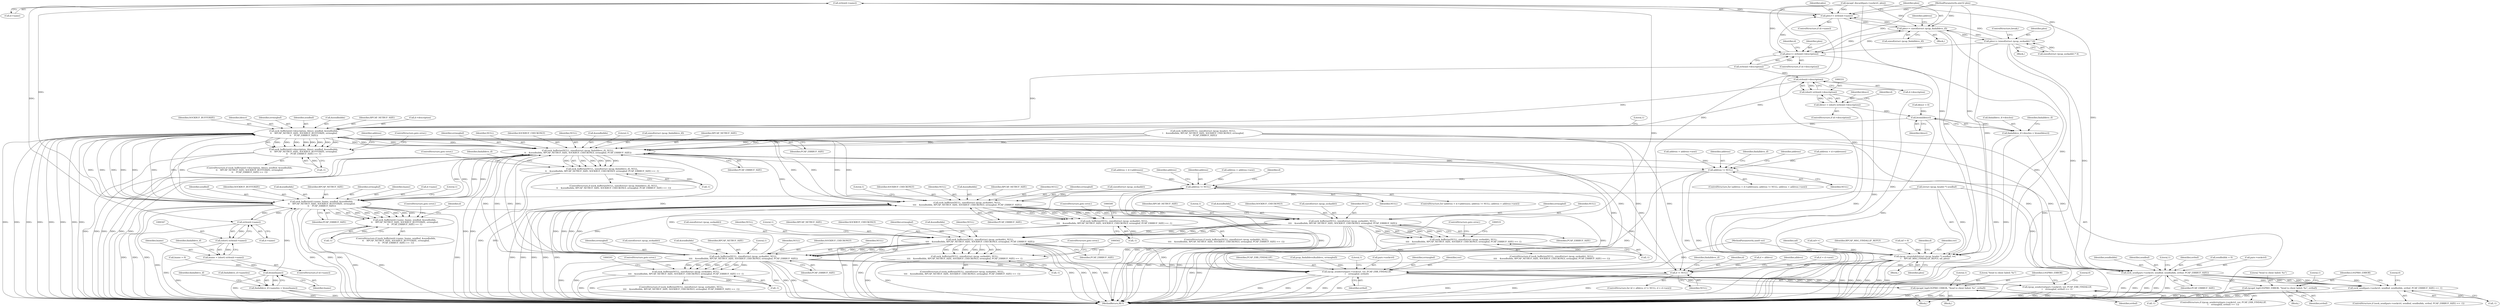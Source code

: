 digraph "0_libpcap_617b12c0339db4891d117b661982126c495439ea@API" {
"1000215" [label="(Call,strlen(d->name))"];
"1000213" [label="(Call,plen+= strlen(d->name))"];
"1000219" [label="(Call,plen+= sizeof(struct rpcap_findalldevs_if))"];
"1000203" [label="(Call,plen+= strlen(d->description))"];
"1000247" [label="(Call,plen+= (sizeof(struct rpcap_sockaddr) * 4))"];
"1000272" [label="(Call,rpcap_createhdr((struct rpcap_header *) sendbuf, ver,\n\t    RPCAP_MSG_FINDALLIF_REPLY, nif, plen))"];
"1000632" [label="(Call,rpcap_senderror(pars->sockctrl, ver, PCAP_ERR_FINDALLIF,\n\t    errmsgbuf, errbuf))"];
"1000631" [label="(Call,rpcap_senderror(pars->sockctrl, ver, PCAP_ERR_FINDALLIF,\n\t    errmsgbuf, errbuf) == -1)"];
"1000643" [label="(Call,rpcapd_log(LOGPRIO_ERROR, \"Send to client failed: %s\", errbuf))"];
"1000348" [label="(Call,strlen(d->name))"];
"1000346" [label="(Call,(short) strlen(d->name))"];
"1000344" [label="(Call,lname = (short) strlen(d->name))"];
"1000366" [label="(Call,htons(lname))"];
"1000362" [label="(Call,findalldevs_if->namelen = htons(lname))"];
"1000417" [label="(Call,sock_bufferize(d->name, lname, sendbuf, &sendbufidx,\n\t\t    RPCAP_NETBUF_SIZE, SOCKBUF_BUFFERIZE, errmsgbuf,\n\t\t    PCAP_ERRBUF_SIZE))"];
"1000416" [label="(Call,sock_bufferize(d->name, lname, sendbuf, &sendbufidx,\n\t\t    RPCAP_NETBUF_SIZE, SOCKBUF_BUFFERIZE, errmsgbuf,\n\t\t    PCAP_ERRBUF_SIZE) == -1)"];
"1000434" [label="(Call,sock_bufferize(d->description, ldescr, sendbuf, &sendbufidx,\n\t\t    RPCAP_NETBUF_SIZE, SOCKBUF_BUFFERIZE, errmsgbuf,\n\t\t    PCAP_ERRBUF_SIZE))"];
"1000305" [label="(Call,sock_bufferize(NULL, sizeof(struct rpcap_findalldevs_if), NULL,\n\t\t    &sendbufidx, RPCAP_NETBUF_SIZE, SOCKBUF_CHECKONLY, errmsgbuf, PCAP_ERRBUF_SIZE))"];
"1000304" [label="(Call,sock_bufferize(NULL, sizeof(struct rpcap_findalldevs_if), NULL,\n\t\t    &sendbufidx, RPCAP_NETBUF_SIZE, SOCKBUF_CHECKONLY, errmsgbuf, PCAP_ERRBUF_SIZE) == -1)"];
"1000382" [label="(Call,address != NULL)"];
"1000455" [label="(Call,address != NULL)"];
"1000284" [label="(Call,d != NULL)"];
"1000484" [label="(Call,sock_bufferize(NULL, sizeof(struct rpcap_sockaddr), NULL,\n\t\t\t\t    &sendbufidx, RPCAP_NETBUF_SIZE, SOCKBUF_CHECKONLY, errmsgbuf, PCAP_ERRBUF_SIZE))"];
"1000483" [label="(Call,sock_bufferize(NULL, sizeof(struct rpcap_sockaddr), NULL,\n\t\t\t\t    &sendbufidx, RPCAP_NETBUF_SIZE, SOCKBUF_CHECKONLY, errmsgbuf, PCAP_ERRBUF_SIZE) == -1)"];
"1000515" [label="(Call,sock_bufferize(NULL, sizeof(struct rpcap_sockaddr), NULL,\n\t\t\t\t    &sendbufidx, RPCAP_NETBUF_SIZE, SOCKBUF_CHECKONLY, errmsgbuf, PCAP_ERRBUF_SIZE))"];
"1000514" [label="(Call,sock_bufferize(NULL, sizeof(struct rpcap_sockaddr), NULL,\n\t\t\t\t    &sendbufidx, RPCAP_NETBUF_SIZE, SOCKBUF_CHECKONLY, errmsgbuf, PCAP_ERRBUF_SIZE) == -1)"];
"1000546" [label="(Call,sock_bufferize(NULL, sizeof(struct rpcap_sockaddr), NULL,\n\t\t\t\t    &sendbufidx, RPCAP_NETBUF_SIZE, SOCKBUF_CHECKONLY, errmsgbuf, PCAP_ERRBUF_SIZE))"];
"1000545" [label="(Call,sock_bufferize(NULL, sizeof(struct rpcap_sockaddr), NULL,\n\t\t\t\t    &sendbufidx, RPCAP_NETBUF_SIZE, SOCKBUF_CHECKONLY, errmsgbuf, PCAP_ERRBUF_SIZE) == -1)"];
"1000577" [label="(Call,sock_bufferize(NULL, sizeof(struct rpcap_sockaddr), NULL,\n\t\t\t\t    &sendbufidx, RPCAP_NETBUF_SIZE, SOCKBUF_CHECKONLY, errmsgbuf, PCAP_ERRBUF_SIZE))"];
"1000576" [label="(Call,sock_bufferize(NULL, sizeof(struct rpcap_sockaddr), NULL,\n\t\t\t\t    &sendbufidx, RPCAP_NETBUF_SIZE, SOCKBUF_CHECKONLY, errmsgbuf, PCAP_ERRBUF_SIZE) == -1)"];
"1000605" [label="(Call,sock_send(pars->sockctrl, sendbuf, sendbufidx, errbuf, PCAP_ERRBUF_SIZE))"];
"1000604" [label="(Call,sock_send(pars->sockctrl, sendbuf, sendbufidx, errbuf, PCAP_ERRBUF_SIZE) == -1)"];
"1000616" [label="(Call,rpcapd_log(LOGPRIO_ERROR, \"Send to client failed: %s\", errbuf))"];
"1000332" [label="(Call,strlen(d->description))"];
"1000330" [label="(Call,(short) strlen(d->description))"];
"1000328" [label="(Call,ldescr = (short) strlen(d->description))"];
"1000360" [label="(Call,htons(ldescr))"];
"1000356" [label="(Call,findalldevs_if->desclen = htons(ldescr))"];
"1000433" [label="(Call,sock_bufferize(d->description, ldescr, sendbuf, &sendbufidx,\n\t\t    RPCAP_NETBUF_SIZE, SOCKBUF_BUFFERIZE, errmsgbuf,\n\t\t    PCAP_ERRBUF_SIZE) == -1)"];
"1000292" [label="(Block,)"];
"1000385" [label="(Call,address = address->next)"];
"1000486" [label="(Call,sizeof(struct rpcap_sockaddr))"];
"1000445" [label="(Identifier,PCAP_ERRBUF_SIZE)"];
"1000349" [label="(Call,d->name)"];
"1000220" [label="(Identifier,plen)"];
"1000315" [label="(Identifier,PCAP_ERRBUF_SIZE)"];
"1000258" [label="(Call,sock_bufferize(NULL, sizeof(struct rpcap_header), NULL,\n\t    &sendbufidx, RPCAP_NETBUF_SIZE, SOCKBUF_CHECKONLY, errmsgbuf,\n\t    PCAP_ERRBUF_SIZE))"];
"1000646" [label="(Identifier,errbuf)"];
"1000362" [label="(Call,findalldevs_if->namelen = htons(lname))"];
"1000314" [label="(Identifier,errmsgbuf)"];
"1000273" [label="(Call,(struct rpcap_header *) sendbuf)"];
"1000522" [label="(Identifier,RPCAP_NETBUF_SIZE)"];
"1000422" [label="(Identifier,sendbuf)"];
"1000610" [label="(Identifier,sendbufidx)"];
"1000137" [label="(Call,rpcapd_discard(pars->sockctrl, plen))"];
"1000618" [label="(Literal,\"Send to client failed: %s\")"];
"1000652" [label="(MethodReturn,RET)"];
"1000277" [label="(Identifier,RPCAP_MSG_FINDALLIF_REPLY)"];
"1000213" [label="(Call,plen+= strlen(d->name))"];
"1000219" [label="(Call,plen+= sizeof(struct rpcap_findalldevs_if))"];
"1000636" [label="(Identifier,ver)"];
"1000468" [label="(Identifier,address)"];
"1000494" [label="(Identifier,PCAP_ERRBUF_SIZE)"];
"1000609" [label="(Identifier,sendbuf)"];
"1000346" [label="(Call,(short) strlen(d->name))"];
"1000548" [label="(Call,sizeof(struct rpcap_sockaddr))"];
"1000211" [label="(Identifier,d)"];
"1000344" [label="(Call,lname = (short) strlen(d->name))"];
"1000304" [label="(Call,sock_bufferize(NULL, sizeof(struct rpcap_findalldevs_if), NULL,\n\t\t    &sendbufidx, RPCAP_NETBUF_SIZE, SOCKBUF_CHECKONLY, errmsgbuf, PCAP_ERRBUF_SIZE) == -1)"];
"1000514" [label="(Call,sock_bufferize(NULL, sizeof(struct rpcap_sockaddr), NULL,\n\t\t\t\t    &sendbufidx, RPCAP_NETBUF_SIZE, SOCKBUF_CHECKONLY, errmsgbuf, PCAP_ERRBUF_SIZE) == -1)"];
"1000587" [label="(Identifier,PCAP_ERRBUF_SIZE)"];
"1000116" [label="(Block,)"];
"1000426" [label="(Identifier,SOCKBUF_BUFFERIZE)"];
"1000578" [label="(Identifier,NULL)"];
"1000115" [label="(MethodParameterIn,uint32 plen)"];
"1000306" [label="(Identifier,NULL)"];
"1000585" [label="(Identifier,SOCKBUF_CHECKONLY)"];
"1000132" [label="(Call,nif = 0)"];
"1000639" [label="(Identifier,errbuf)"];
"1000313" [label="(Identifier,SOCKBUF_CHECKONLY)"];
"1000447" [label="(Literal,1)"];
"1000209" [label="(ControlStructure,if (d->name))"];
"1000356" [label="(Call,findalldevs_if->desclen = htons(ldescr))"];
"1000431" [label="(ControlStructure,goto error;)"];
"1000484" [label="(Call,sock_bufferize(NULL, sizeof(struct rpcap_sockaddr), NULL,\n\t\t\t\t    &sendbufidx, RPCAP_NETBUF_SIZE, SOCKBUF_CHECKONLY, errmsgbuf, PCAP_ERRBUF_SIZE))"];
"1000328" [label="(Call,ldescr = (short) strlen(d->description))"];
"1000581" [label="(Identifier,NULL)"];
"1000456" [label="(Identifier,address)"];
"1000637" [label="(Identifier,PCAP_ERR_FINDALLIF)"];
"1000287" [label="(Call,d = d->next)"];
"1000247" [label="(Call,plen+= (sizeof(struct rpcap_sockaddr) * 4))"];
"1000649" [label="(Literal,1)"];
"1000495" [label="(Call,-1)"];
"1000617" [label="(Identifier,LOGPRIO_ERROR)"];
"1000367" [label="(Identifier,lname)"];
"1000446" [label="(Call,-1)"];
"1000603" [label="(ControlStructure,if (sock_send(pars->sockctrl, sendbuf, sendbufidx, errbuf, PCAP_ERRBUF_SIZE) == -1))"];
"1000513" [label="(ControlStructure,if (sock_bufferize(NULL, sizeof(struct rpcap_sockaddr), NULL,\n\t\t\t\t    &sendbufidx, RPCAP_NETBUF_SIZE, SOCKBUF_CHECKONLY, errmsgbuf, PCAP_ERRBUF_SIZE) == -1))"];
"1000215" [label="(Call,strlen(d->name))"];
"1000483" [label="(Call,sock_bufferize(NULL, sizeof(struct rpcap_sockaddr), NULL,\n\t\t\t\t    &sendbufidx, RPCAP_NETBUF_SIZE, SOCKBUF_CHECKONLY, errmsgbuf, PCAP_ERRBUF_SIZE) == -1)"];
"1000496" [label="(Literal,1)"];
"1000205" [label="(Call,strlen(d->description))"];
"1000248" [label="(Identifier,plen)"];
"1000458" [label="(Call,address = address->next)"];
"1000527" [label="(Literal,1)"];
"1000605" [label="(Call,sock_send(pars->sockctrl, sendbuf, sendbufidx, errbuf, PCAP_ERRBUF_SIZE))"];
"1000443" [label="(Identifier,SOCKBUF_BUFFERIZE)"];
"1000340" [label="(ControlStructure,if (d->name))"];
"1000520" [label="(Call,&sendbufidx)"];
"1000432" [label="(ControlStructure,if (sock_bufferize(d->description, ldescr, sendbuf, &sendbufidx,\n\t\t    RPCAP_NETBUF_SIZE, SOCKBUF_BUFFERIZE, errmsgbuf,\n\t\t    PCAP_ERRBUF_SIZE) == -1))"];
"1000546" [label="(Call,sock_bufferize(NULL, sizeof(struct rpcap_sockaddr), NULL,\n\t\t\t\t    &sendbufidx, RPCAP_NETBUF_SIZE, SOCKBUF_CHECKONLY, errmsgbuf, PCAP_ERRBUF_SIZE))"];
"1000457" [label="(Identifier,NULL)"];
"1000309" [label="(Identifier,NULL)"];
"1000216" [label="(Call,d->name)"];
"1000575" [label="(ControlStructure,if (sock_bufferize(NULL, sizeof(struct rpcap_sockaddr), NULL,\n\t\t\t\t    &sendbufidx, RPCAP_NETBUF_SIZE, SOCKBUF_CHECKONLY, errmsgbuf, PCAP_ERRBUF_SIZE) == -1))"];
"1000492" [label="(Identifier,SOCKBUF_CHECKONLY)"];
"1000631" [label="(Call,rpcap_senderror(pars->sockctrl, ver, PCAP_ERR_FINDALLIF,\n\t    errmsgbuf, errbuf) == -1)"];
"1000488" [label="(Identifier,NULL)"];
"1000557" [label="(Call,-1)"];
"1000489" [label="(Call,&sendbufidx)"];
"1000544" [label="(ControlStructure,if (sock_bufferize(NULL, sizeof(struct rpcap_sockaddr), NULL,\n\t\t\t\t    &sendbufidx, RPCAP_NETBUF_SIZE, SOCKBUF_CHECKONLY, errmsgbuf, PCAP_ERRBUF_SIZE) == -1))"];
"1000433" [label="(Call,sock_bufferize(d->description, ldescr, sendbuf, &sendbufidx,\n\t\t    RPCAP_NETBUF_SIZE, SOCKBUF_BUFFERIZE, errmsgbuf,\n\t\t    PCAP_ERRBUF_SIZE) == -1)"];
"1000588" [label="(Call,-1)"];
"1000423" [label="(Call,&sendbufidx)"];
"1000451" [label="(Identifier,address)"];
"1000428" [label="(Identifier,PCAP_ERRBUF_SIZE)"];
"1000244" [label="(Block,)"];
"1000619" [label="(Identifier,errbuf)"];
"1000272" [label="(Call,rpcap_createhdr((struct rpcap_header *) sendbuf, ver,\n\t    RPCAP_MSG_FINDALLIF_REPLY, nif, plen))"];
"1000383" [label="(Identifier,address)"];
"1000438" [label="(Identifier,ldescr)"];
"1000642" [label="(Block,)"];
"1000288" [label="(Identifier,d)"];
"1000547" [label="(Identifier,NULL)"];
"1000614" [label="(Literal,1)"];
"1000361" [label="(Identifier,ldescr)"];
"1000644" [label="(Identifier,LOGPRIO_ERROR)"];
"1000558" [label="(Literal,1)"];
"1000310" [label="(Call,&sendbufidx)"];
"1000624" [label="(Literal,0)"];
"1000523" [label="(Identifier,SOCKBUF_CHECKONLY)"];
"1000425" [label="(Identifier,RPCAP_NETBUF_SIZE)"];
"1000318" [label="(ControlStructure,goto error;)"];
"1000296" [label="(Identifier,findalldevs_if)"];
"1000285" [label="(Identifier,d)"];
"1000436" [label="(Identifier,d)"];
"1000348" [label="(Call,strlen(d->name))"];
"1000279" [label="(Identifier,plen)"];
"1000444" [label="(Identifier,errmsgbuf)"];
"1000482" [label="(ControlStructure,if (sock_bufferize(NULL, sizeof(struct rpcap_sockaddr), NULL,\n\t\t\t\t    &sendbufidx, RPCAP_NETBUF_SIZE, SOCKBUF_CHECKONLY, errmsgbuf, PCAP_ERRBUF_SIZE) == -1))"];
"1000497" [label="(ControlStructure,goto error;)"];
"1000370" [label="(Identifier,findalldevs_if)"];
"1000330" [label="(Call,(short) strlen(d->description))"];
"1000586" [label="(Identifier,errmsgbuf)"];
"1000427" [label="(Identifier,errmsgbuf)"];
"1000345" [label="(Identifier,lname)"];
"1000491" [label="(Identifier,RPCAP_NETBUF_SIZE)"];
"1000281" [label="(Call,d = alldevs)"];
"1000602" [label="(Identifier,alldevs)"];
"1000622" [label="(Literal,1)"];
"1000360" [label="(Call,htons(ldescr))"];
"1000249" [label="(Call,sizeof(struct rpcap_sockaddr) * 4)"];
"1000517" [label="(Call,sizeof(struct rpcap_sockaddr))"];
"1000545" [label="(Call,sock_bufferize(NULL, sizeof(struct rpcap_sockaddr), NULL,\n\t\t\t\t    &sendbufidx, RPCAP_NETBUF_SIZE, SOCKBUF_CHECKONLY, errmsgbuf, PCAP_ERRBUF_SIZE) == -1)"];
"1000303" [label="(ControlStructure,if (sock_bufferize(NULL, sizeof(struct rpcap_findalldevs_if), NULL,\n\t\t    &sendbufidx, RPCAP_NETBUF_SIZE, SOCKBUF_CHECKONLY, errmsgbuf, PCAP_ERRBUF_SIZE) == -1))"];
"1000553" [label="(Identifier,RPCAP_NETBUF_SIZE)"];
"1000604" [label="(Call,sock_send(pars->sockctrl, sendbuf, sendbufidx, errbuf, PCAP_ERRBUF_SIZE) == -1)"];
"1000448" [label="(ControlStructure,goto error;)"];
"1000204" [label="(Identifier,plen)"];
"1000485" [label="(Identifier,NULL)"];
"1000305" [label="(Call,sock_bufferize(NULL, sizeof(struct rpcap_findalldevs_if), NULL,\n\t\t    &sendbufidx, RPCAP_NETBUF_SIZE, SOCKBUF_CHECKONLY, errmsgbuf, PCAP_ERRBUF_SIZE))"];
"1000337" [label="(Call,ldescr = 0)"];
"1000449" [label="(ControlStructure,for (address = d->addresses; address != NULL; address = address->next))"];
"1000342" [label="(Identifier,d)"];
"1000320" [label="(Identifier,findalldevs_if)"];
"1000376" [label="(ControlStructure,for (address = d->addresses; address != NULL; address = address->next))"];
"1000409" [label="(Identifier,findalldevs_if)"];
"1000611" [label="(Identifier,errbuf)"];
"1000554" [label="(Identifier,SOCKBUF_CHECKONLY)"];
"1000421" [label="(Identifier,lname)"];
"1000613" [label="(Call,-1)"];
"1000282" [label="(Identifier,d)"];
"1000329" [label="(Identifier,ldescr)"];
"1000253" [label="(ControlStructure,break;)"];
"1000525" [label="(Identifier,PCAP_ERRBUF_SIZE)"];
"1000358" [label="(Identifier,findalldevs_if)"];
"1000280" [label="(ControlStructure,for (d = alldevs; d != NULL; d = d->next))"];
"1000516" [label="(Identifier,NULL)"];
"1000276" [label="(Identifier,ver)"];
"1000524" [label="(Identifier,errmsgbuf)"];
"1000417" [label="(Call,sock_bufferize(d->name, lname, sendbuf, &sendbufidx,\n\t\t    RPCAP_NETBUF_SIZE, SOCKBUF_BUFFERIZE, errmsgbuf,\n\t\t    PCAP_ERRBUF_SIZE))"];
"1000317" [label="(Literal,1)"];
"1000150" [label="(Call,pcap_findalldevs(&alldevs, errmsgbuf))"];
"1000394" [label="(Identifier,address)"];
"1000121" [label="(Call,sendbufidx = 0)"];
"1000384" [label="(Identifier,NULL)"];
"1000579" [label="(Call,sizeof(struct rpcap_sockaddr))"];
"1000515" [label="(Call,sock_bufferize(NULL, sizeof(struct rpcap_sockaddr), NULL,\n\t\t\t\t    &sendbufidx, RPCAP_NETBUF_SIZE, SOCKBUF_CHECKONLY, errmsgbuf, PCAP_ERRBUF_SIZE))"];
"1000641" [label="(Literal,1)"];
"1000519" [label="(Identifier,NULL)"];
"1000582" [label="(Call,&sendbufidx)"];
"1000612" [label="(Identifier,PCAP_ERRBUF_SIZE)"];
"1000324" [label="(ControlStructure,if (d->description))"];
"1000278" [label="(Identifier,nif)"];
"1000439" [label="(Identifier,sendbuf)"];
"1000197" [label="(Call,nif++)"];
"1000364" [label="(Identifier,findalldevs_if)"];
"1000307" [label="(Call,sizeof(struct rpcap_findalldevs_if))"];
"1000382" [label="(Call,address != NULL)"];
"1000196" [label="(Block,)"];
"1000559" [label="(ControlStructure,goto error;)"];
"1000316" [label="(Call,-1)"];
"1000633" [label="(Call,pars->sockctrl)"];
"1000221" [label="(Call,sizeof(struct rpcap_findalldevs_if))"];
"1000526" [label="(Call,-1)"];
"1000643" [label="(Call,rpcapd_log(LOGPRIO_ERROR, \"Send to client failed: %s\", errbuf))"];
"1000577" [label="(Call,sock_bufferize(NULL, sizeof(struct rpcap_sockaddr), NULL,\n\t\t\t\t    &sendbufidx, RPCAP_NETBUF_SIZE, SOCKBUF_CHECKONLY, errmsgbuf, PCAP_ERRBUF_SIZE))"];
"1000555" [label="(Identifier,errmsgbuf)"];
"1000576" [label="(Call,sock_bufferize(NULL, sizeof(struct rpcap_sockaddr), NULL,\n\t\t\t\t    &sendbufidx, RPCAP_NETBUF_SIZE, SOCKBUF_CHECKONLY, errmsgbuf, PCAP_ERRBUF_SIZE) == -1)"];
"1000584" [label="(Identifier,RPCAP_NETBUF_SIZE)"];
"1000416" [label="(Call,sock_bufferize(d->name, lname, sendbuf, &sendbufidx,\n\t\t    RPCAP_NETBUF_SIZE, SOCKBUF_BUFFERIZE, errmsgbuf,\n\t\t    PCAP_ERRBUF_SIZE) == -1)"];
"1000332" [label="(Call,strlen(d->description))"];
"1000284" [label="(Call,d != NULL)"];
"1000225" [label="(Identifier,address)"];
"1000286" [label="(Identifier,NULL)"];
"1000113" [label="(MethodParameterIn,uint8 ver)"];
"1000353" [label="(Call,lname = 0)"];
"1000418" [label="(Call,d->name)"];
"1000616" [label="(Call,rpcapd_log(LOGPRIO_ERROR, \"Send to client failed: %s\", errbuf))"];
"1000589" [label="(Literal,1)"];
"1000214" [label="(Identifier,plen)"];
"1000203" [label="(Call,plen+= strlen(d->description))"];
"1000312" [label="(Identifier,RPCAP_NETBUF_SIZE)"];
"1000638" [label="(Identifier,errmsgbuf)"];
"1000632" [label="(Call,rpcap_senderror(pars->sockctrl, ver, PCAP_ERR_FINDALLIF,\n\t    errmsgbuf, errbuf))"];
"1000556" [label="(Identifier,PCAP_ERRBUF_SIZE)"];
"1000377" [label="(Call,address = d->addresses)"];
"1000630" [label="(ControlStructure,if (rpcap_senderror(pars->sockctrl, ver, PCAP_ERR_FINDALLIF,\n\t    errmsgbuf, errbuf) == -1))"];
"1000429" [label="(Call,-1)"];
"1000551" [label="(Call,&sendbufidx)"];
"1000493" [label="(Identifier,errmsgbuf)"];
"1000645" [label="(Literal,\"Send to client failed: %s\")"];
"1000434" [label="(Call,sock_bufferize(d->description, ldescr, sendbuf, &sendbufidx,\n\t\t    RPCAP_NETBUF_SIZE, SOCKBUF_BUFFERIZE, errmsgbuf,\n\t\t    PCAP_ERRBUF_SIZE))"];
"1000528" [label="(ControlStructure,goto error;)"];
"1000450" [label="(Call,address = d->addresses)"];
"1000430" [label="(Literal,1)"];
"1000550" [label="(Identifier,NULL)"];
"1000440" [label="(Call,&sendbufidx)"];
"1000455" [label="(Call,address != NULL)"];
"1000651" [label="(Literal,0)"];
"1000333" [label="(Call,d->description)"];
"1000640" [label="(Call,-1)"];
"1000357" [label="(Call,findalldevs_if->desclen)"];
"1000415" [label="(ControlStructure,if (sock_bufferize(d->name, lname, sendbuf, &sendbufidx,\n\t\t    RPCAP_NETBUF_SIZE, SOCKBUF_BUFFERIZE, errmsgbuf,\n\t\t    PCAP_ERRBUF_SIZE) == -1))"];
"1000606" [label="(Call,pars->sockctrl)"];
"1000442" [label="(Identifier,RPCAP_NETBUF_SIZE)"];
"1000199" [label="(ControlStructure,if (d->description))"];
"1000363" [label="(Call,findalldevs_if->namelen)"];
"1000615" [label="(Block,)"];
"1000435" [label="(Call,d->description)"];
"1000590" [label="(ControlStructure,goto error;)"];
"1000366" [label="(Call,htons(lname))"];
"1000215" -> "1000213"  [label="AST: "];
"1000215" -> "1000216"  [label="CFG: "];
"1000216" -> "1000215"  [label="AST: "];
"1000213" -> "1000215"  [label="CFG: "];
"1000215" -> "1000652"  [label="DDG: "];
"1000215" -> "1000213"  [label="DDG: "];
"1000215" -> "1000348"  [label="DDG: "];
"1000215" -> "1000417"  [label="DDG: "];
"1000213" -> "1000209"  [label="AST: "];
"1000214" -> "1000213"  [label="AST: "];
"1000220" -> "1000213"  [label="CFG: "];
"1000213" -> "1000652"  [label="DDG: "];
"1000247" -> "1000213"  [label="DDG: "];
"1000137" -> "1000213"  [label="DDG: "];
"1000219" -> "1000213"  [label="DDG: "];
"1000203" -> "1000213"  [label="DDG: "];
"1000115" -> "1000213"  [label="DDG: "];
"1000213" -> "1000219"  [label="DDG: "];
"1000219" -> "1000196"  [label="AST: "];
"1000219" -> "1000221"  [label="CFG: "];
"1000220" -> "1000219"  [label="AST: "];
"1000221" -> "1000219"  [label="AST: "];
"1000225" -> "1000219"  [label="CFG: "];
"1000219" -> "1000652"  [label="DDG: "];
"1000219" -> "1000203"  [label="DDG: "];
"1000247" -> "1000219"  [label="DDG: "];
"1000137" -> "1000219"  [label="DDG: "];
"1000203" -> "1000219"  [label="DDG: "];
"1000115" -> "1000219"  [label="DDG: "];
"1000219" -> "1000247"  [label="DDG: "];
"1000219" -> "1000272"  [label="DDG: "];
"1000203" -> "1000199"  [label="AST: "];
"1000203" -> "1000205"  [label="CFG: "];
"1000204" -> "1000203"  [label="AST: "];
"1000205" -> "1000203"  [label="AST: "];
"1000211" -> "1000203"  [label="CFG: "];
"1000203" -> "1000652"  [label="DDG: "];
"1000205" -> "1000203"  [label="DDG: "];
"1000247" -> "1000203"  [label="DDG: "];
"1000137" -> "1000203"  [label="DDG: "];
"1000115" -> "1000203"  [label="DDG: "];
"1000247" -> "1000244"  [label="AST: "];
"1000247" -> "1000249"  [label="CFG: "];
"1000248" -> "1000247"  [label="AST: "];
"1000249" -> "1000247"  [label="AST: "];
"1000253" -> "1000247"  [label="CFG: "];
"1000247" -> "1000652"  [label="DDG: "];
"1000247" -> "1000652"  [label="DDG: "];
"1000249" -> "1000247"  [label="DDG: "];
"1000115" -> "1000247"  [label="DDG: "];
"1000247" -> "1000272"  [label="DDG: "];
"1000272" -> "1000116"  [label="AST: "];
"1000272" -> "1000279"  [label="CFG: "];
"1000273" -> "1000272"  [label="AST: "];
"1000276" -> "1000272"  [label="AST: "];
"1000277" -> "1000272"  [label="AST: "];
"1000278" -> "1000272"  [label="AST: "];
"1000279" -> "1000272"  [label="AST: "];
"1000282" -> "1000272"  [label="CFG: "];
"1000272" -> "1000652"  [label="DDG: "];
"1000272" -> "1000652"  [label="DDG: "];
"1000272" -> "1000652"  [label="DDG: "];
"1000272" -> "1000652"  [label="DDG: "];
"1000272" -> "1000652"  [label="DDG: "];
"1000272" -> "1000652"  [label="DDG: "];
"1000273" -> "1000272"  [label="DDG: "];
"1000113" -> "1000272"  [label="DDG: "];
"1000132" -> "1000272"  [label="DDG: "];
"1000197" -> "1000272"  [label="DDG: "];
"1000137" -> "1000272"  [label="DDG: "];
"1000115" -> "1000272"  [label="DDG: "];
"1000272" -> "1000632"  [label="DDG: "];
"1000632" -> "1000631"  [label="AST: "];
"1000632" -> "1000639"  [label="CFG: "];
"1000633" -> "1000632"  [label="AST: "];
"1000636" -> "1000632"  [label="AST: "];
"1000637" -> "1000632"  [label="AST: "];
"1000638" -> "1000632"  [label="AST: "];
"1000639" -> "1000632"  [label="AST: "];
"1000641" -> "1000632"  [label="CFG: "];
"1000632" -> "1000652"  [label="DDG: "];
"1000632" -> "1000652"  [label="DDG: "];
"1000632" -> "1000652"  [label="DDG: "];
"1000632" -> "1000652"  [label="DDG: "];
"1000632" -> "1000652"  [label="DDG: "];
"1000632" -> "1000631"  [label="DDG: "];
"1000632" -> "1000631"  [label="DDG: "];
"1000632" -> "1000631"  [label="DDG: "];
"1000632" -> "1000631"  [label="DDG: "];
"1000632" -> "1000631"  [label="DDG: "];
"1000137" -> "1000632"  [label="DDG: "];
"1000113" -> "1000632"  [label="DDG: "];
"1000484" -> "1000632"  [label="DDG: "];
"1000577" -> "1000632"  [label="DDG: "];
"1000150" -> "1000632"  [label="DDG: "];
"1000305" -> "1000632"  [label="DDG: "];
"1000434" -> "1000632"  [label="DDG: "];
"1000417" -> "1000632"  [label="DDG: "];
"1000515" -> "1000632"  [label="DDG: "];
"1000546" -> "1000632"  [label="DDG: "];
"1000258" -> "1000632"  [label="DDG: "];
"1000632" -> "1000643"  [label="DDG: "];
"1000631" -> "1000630"  [label="AST: "];
"1000631" -> "1000640"  [label="CFG: "];
"1000640" -> "1000631"  [label="AST: "];
"1000644" -> "1000631"  [label="CFG: "];
"1000651" -> "1000631"  [label="CFG: "];
"1000631" -> "1000652"  [label="DDG: "];
"1000631" -> "1000652"  [label="DDG: "];
"1000631" -> "1000652"  [label="DDG: "];
"1000640" -> "1000631"  [label="DDG: "];
"1000643" -> "1000642"  [label="AST: "];
"1000643" -> "1000646"  [label="CFG: "];
"1000644" -> "1000643"  [label="AST: "];
"1000645" -> "1000643"  [label="AST: "];
"1000646" -> "1000643"  [label="AST: "];
"1000649" -> "1000643"  [label="CFG: "];
"1000643" -> "1000652"  [label="DDG: "];
"1000643" -> "1000652"  [label="DDG: "];
"1000643" -> "1000652"  [label="DDG: "];
"1000348" -> "1000346"  [label="AST: "];
"1000348" -> "1000349"  [label="CFG: "];
"1000349" -> "1000348"  [label="AST: "];
"1000346" -> "1000348"  [label="CFG: "];
"1000348" -> "1000652"  [label="DDG: "];
"1000348" -> "1000346"  [label="DDG: "];
"1000417" -> "1000348"  [label="DDG: "];
"1000348" -> "1000417"  [label="DDG: "];
"1000346" -> "1000344"  [label="AST: "];
"1000347" -> "1000346"  [label="AST: "];
"1000344" -> "1000346"  [label="CFG: "];
"1000346" -> "1000652"  [label="DDG: "];
"1000346" -> "1000344"  [label="DDG: "];
"1000344" -> "1000340"  [label="AST: "];
"1000345" -> "1000344"  [label="AST: "];
"1000358" -> "1000344"  [label="CFG: "];
"1000344" -> "1000652"  [label="DDG: "];
"1000344" -> "1000366"  [label="DDG: "];
"1000366" -> "1000362"  [label="AST: "];
"1000366" -> "1000367"  [label="CFG: "];
"1000367" -> "1000366"  [label="AST: "];
"1000362" -> "1000366"  [label="CFG: "];
"1000366" -> "1000652"  [label="DDG: "];
"1000366" -> "1000362"  [label="DDG: "];
"1000353" -> "1000366"  [label="DDG: "];
"1000366" -> "1000417"  [label="DDG: "];
"1000362" -> "1000292"  [label="AST: "];
"1000363" -> "1000362"  [label="AST: "];
"1000370" -> "1000362"  [label="CFG: "];
"1000362" -> "1000652"  [label="DDG: "];
"1000362" -> "1000652"  [label="DDG: "];
"1000417" -> "1000416"  [label="AST: "];
"1000417" -> "1000428"  [label="CFG: "];
"1000418" -> "1000417"  [label="AST: "];
"1000421" -> "1000417"  [label="AST: "];
"1000422" -> "1000417"  [label="AST: "];
"1000423" -> "1000417"  [label="AST: "];
"1000425" -> "1000417"  [label="AST: "];
"1000426" -> "1000417"  [label="AST: "];
"1000427" -> "1000417"  [label="AST: "];
"1000428" -> "1000417"  [label="AST: "];
"1000430" -> "1000417"  [label="CFG: "];
"1000417" -> "1000652"  [label="DDG: "];
"1000417" -> "1000652"  [label="DDG: "];
"1000417" -> "1000652"  [label="DDG: "];
"1000417" -> "1000652"  [label="DDG: "];
"1000417" -> "1000652"  [label="DDG: "];
"1000417" -> "1000652"  [label="DDG: "];
"1000417" -> "1000652"  [label="DDG: "];
"1000417" -> "1000416"  [label="DDG: "];
"1000417" -> "1000416"  [label="DDG: "];
"1000417" -> "1000416"  [label="DDG: "];
"1000417" -> "1000416"  [label="DDG: "];
"1000417" -> "1000416"  [label="DDG: "];
"1000417" -> "1000416"  [label="DDG: "];
"1000417" -> "1000416"  [label="DDG: "];
"1000417" -> "1000416"  [label="DDG: "];
"1000273" -> "1000417"  [label="DDG: "];
"1000434" -> "1000417"  [label="DDG: "];
"1000434" -> "1000417"  [label="DDG: "];
"1000305" -> "1000417"  [label="DDG: "];
"1000305" -> "1000417"  [label="DDG: "];
"1000305" -> "1000417"  [label="DDG: "];
"1000305" -> "1000417"  [label="DDG: "];
"1000417" -> "1000434"  [label="DDG: "];
"1000417" -> "1000434"  [label="DDG: "];
"1000417" -> "1000434"  [label="DDG: "];
"1000417" -> "1000434"  [label="DDG: "];
"1000417" -> "1000434"  [label="DDG: "];
"1000417" -> "1000434"  [label="DDG: "];
"1000416" -> "1000415"  [label="AST: "];
"1000416" -> "1000429"  [label="CFG: "];
"1000429" -> "1000416"  [label="AST: "];
"1000431" -> "1000416"  [label="CFG: "];
"1000436" -> "1000416"  [label="CFG: "];
"1000416" -> "1000652"  [label="DDG: "];
"1000416" -> "1000652"  [label="DDG: "];
"1000429" -> "1000416"  [label="DDG: "];
"1000434" -> "1000433"  [label="AST: "];
"1000434" -> "1000445"  [label="CFG: "];
"1000435" -> "1000434"  [label="AST: "];
"1000438" -> "1000434"  [label="AST: "];
"1000439" -> "1000434"  [label="AST: "];
"1000440" -> "1000434"  [label="AST: "];
"1000442" -> "1000434"  [label="AST: "];
"1000443" -> "1000434"  [label="AST: "];
"1000444" -> "1000434"  [label="AST: "];
"1000445" -> "1000434"  [label="AST: "];
"1000447" -> "1000434"  [label="CFG: "];
"1000434" -> "1000652"  [label="DDG: "];
"1000434" -> "1000652"  [label="DDG: "];
"1000434" -> "1000652"  [label="DDG: "];
"1000434" -> "1000652"  [label="DDG: "];
"1000434" -> "1000652"  [label="DDG: "];
"1000434" -> "1000652"  [label="DDG: "];
"1000434" -> "1000652"  [label="DDG: "];
"1000434" -> "1000652"  [label="DDG: "];
"1000434" -> "1000305"  [label="DDG: "];
"1000434" -> "1000305"  [label="DDG: "];
"1000434" -> "1000305"  [label="DDG: "];
"1000434" -> "1000305"  [label="DDG: "];
"1000434" -> "1000332"  [label="DDG: "];
"1000434" -> "1000433"  [label="DDG: "];
"1000434" -> "1000433"  [label="DDG: "];
"1000434" -> "1000433"  [label="DDG: "];
"1000434" -> "1000433"  [label="DDG: "];
"1000434" -> "1000433"  [label="DDG: "];
"1000434" -> "1000433"  [label="DDG: "];
"1000434" -> "1000433"  [label="DDG: "];
"1000434" -> "1000433"  [label="DDG: "];
"1000332" -> "1000434"  [label="DDG: "];
"1000205" -> "1000434"  [label="DDG: "];
"1000360" -> "1000434"  [label="DDG: "];
"1000434" -> "1000484"  [label="DDG: "];
"1000434" -> "1000484"  [label="DDG: "];
"1000434" -> "1000484"  [label="DDG: "];
"1000434" -> "1000484"  [label="DDG: "];
"1000434" -> "1000605"  [label="DDG: "];
"1000434" -> "1000605"  [label="DDG: "];
"1000305" -> "1000304"  [label="AST: "];
"1000305" -> "1000315"  [label="CFG: "];
"1000306" -> "1000305"  [label="AST: "];
"1000307" -> "1000305"  [label="AST: "];
"1000309" -> "1000305"  [label="AST: "];
"1000310" -> "1000305"  [label="AST: "];
"1000312" -> "1000305"  [label="AST: "];
"1000313" -> "1000305"  [label="AST: "];
"1000314" -> "1000305"  [label="AST: "];
"1000315" -> "1000305"  [label="AST: "];
"1000317" -> "1000305"  [label="CFG: "];
"1000305" -> "1000652"  [label="DDG: "];
"1000305" -> "1000652"  [label="DDG: "];
"1000305" -> "1000652"  [label="DDG: "];
"1000305" -> "1000652"  [label="DDG: "];
"1000305" -> "1000652"  [label="DDG: "];
"1000305" -> "1000652"  [label="DDG: "];
"1000305" -> "1000304"  [label="DDG: "];
"1000305" -> "1000304"  [label="DDG: "];
"1000305" -> "1000304"  [label="DDG: "];
"1000305" -> "1000304"  [label="DDG: "];
"1000305" -> "1000304"  [label="DDG: "];
"1000305" -> "1000304"  [label="DDG: "];
"1000284" -> "1000305"  [label="DDG: "];
"1000258" -> "1000305"  [label="DDG: "];
"1000258" -> "1000305"  [label="DDG: "];
"1000258" -> "1000305"  [label="DDG: "];
"1000258" -> "1000305"  [label="DDG: "];
"1000258" -> "1000305"  [label="DDG: "];
"1000577" -> "1000305"  [label="DDG: "];
"1000577" -> "1000305"  [label="DDG: "];
"1000577" -> "1000305"  [label="DDG: "];
"1000577" -> "1000305"  [label="DDG: "];
"1000577" -> "1000305"  [label="DDG: "];
"1000305" -> "1000382"  [label="DDG: "];
"1000305" -> "1000484"  [label="DDG: "];
"1000305" -> "1000605"  [label="DDG: "];
"1000304" -> "1000303"  [label="AST: "];
"1000304" -> "1000316"  [label="CFG: "];
"1000316" -> "1000304"  [label="AST: "];
"1000318" -> "1000304"  [label="CFG: "];
"1000320" -> "1000304"  [label="CFG: "];
"1000304" -> "1000652"  [label="DDG: "];
"1000304" -> "1000652"  [label="DDG: "];
"1000316" -> "1000304"  [label="DDG: "];
"1000382" -> "1000376"  [label="AST: "];
"1000382" -> "1000384"  [label="CFG: "];
"1000383" -> "1000382"  [label="AST: "];
"1000384" -> "1000382"  [label="AST: "];
"1000394" -> "1000382"  [label="CFG: "];
"1000409" -> "1000382"  [label="CFG: "];
"1000382" -> "1000652"  [label="DDG: "];
"1000382" -> "1000652"  [label="DDG: "];
"1000382" -> "1000652"  [label="DDG: "];
"1000377" -> "1000382"  [label="DDG: "];
"1000385" -> "1000382"  [label="DDG: "];
"1000382" -> "1000455"  [label="DDG: "];
"1000455" -> "1000449"  [label="AST: "];
"1000455" -> "1000457"  [label="CFG: "];
"1000456" -> "1000455"  [label="AST: "];
"1000457" -> "1000455"  [label="AST: "];
"1000468" -> "1000455"  [label="CFG: "];
"1000288" -> "1000455"  [label="CFG: "];
"1000455" -> "1000652"  [label="DDG: "];
"1000455" -> "1000652"  [label="DDG: "];
"1000455" -> "1000652"  [label="DDG: "];
"1000455" -> "1000284"  [label="DDG: "];
"1000458" -> "1000455"  [label="DDG: "];
"1000450" -> "1000455"  [label="DDG: "];
"1000577" -> "1000455"  [label="DDG: "];
"1000455" -> "1000484"  [label="DDG: "];
"1000284" -> "1000280"  [label="AST: "];
"1000284" -> "1000286"  [label="CFG: "];
"1000285" -> "1000284"  [label="AST: "];
"1000286" -> "1000284"  [label="AST: "];
"1000296" -> "1000284"  [label="CFG: "];
"1000602" -> "1000284"  [label="CFG: "];
"1000284" -> "1000652"  [label="DDG: "];
"1000284" -> "1000652"  [label="DDG: "];
"1000284" -> "1000652"  [label="DDG: "];
"1000281" -> "1000284"  [label="DDG: "];
"1000287" -> "1000284"  [label="DDG: "];
"1000258" -> "1000284"  [label="DDG: "];
"1000577" -> "1000284"  [label="DDG: "];
"1000484" -> "1000483"  [label="AST: "];
"1000484" -> "1000494"  [label="CFG: "];
"1000485" -> "1000484"  [label="AST: "];
"1000486" -> "1000484"  [label="AST: "];
"1000488" -> "1000484"  [label="AST: "];
"1000489" -> "1000484"  [label="AST: "];
"1000491" -> "1000484"  [label="AST: "];
"1000492" -> "1000484"  [label="AST: "];
"1000493" -> "1000484"  [label="AST: "];
"1000494" -> "1000484"  [label="AST: "];
"1000496" -> "1000484"  [label="CFG: "];
"1000484" -> "1000652"  [label="DDG: "];
"1000484" -> "1000652"  [label="DDG: "];
"1000484" -> "1000652"  [label="DDG: "];
"1000484" -> "1000652"  [label="DDG: "];
"1000484" -> "1000652"  [label="DDG: "];
"1000484" -> "1000483"  [label="DDG: "];
"1000484" -> "1000483"  [label="DDG: "];
"1000484" -> "1000483"  [label="DDG: "];
"1000484" -> "1000483"  [label="DDG: "];
"1000484" -> "1000483"  [label="DDG: "];
"1000484" -> "1000483"  [label="DDG: "];
"1000577" -> "1000484"  [label="DDG: "];
"1000577" -> "1000484"  [label="DDG: "];
"1000577" -> "1000484"  [label="DDG: "];
"1000577" -> "1000484"  [label="DDG: "];
"1000577" -> "1000484"  [label="DDG: "];
"1000484" -> "1000515"  [label="DDG: "];
"1000484" -> "1000515"  [label="DDG: "];
"1000484" -> "1000515"  [label="DDG: "];
"1000484" -> "1000515"  [label="DDG: "];
"1000484" -> "1000515"  [label="DDG: "];
"1000484" -> "1000515"  [label="DDG: "];
"1000483" -> "1000482"  [label="AST: "];
"1000483" -> "1000495"  [label="CFG: "];
"1000495" -> "1000483"  [label="AST: "];
"1000497" -> "1000483"  [label="CFG: "];
"1000500" -> "1000483"  [label="CFG: "];
"1000483" -> "1000652"  [label="DDG: "];
"1000483" -> "1000652"  [label="DDG: "];
"1000495" -> "1000483"  [label="DDG: "];
"1000515" -> "1000514"  [label="AST: "];
"1000515" -> "1000525"  [label="CFG: "];
"1000516" -> "1000515"  [label="AST: "];
"1000517" -> "1000515"  [label="AST: "];
"1000519" -> "1000515"  [label="AST: "];
"1000520" -> "1000515"  [label="AST: "];
"1000522" -> "1000515"  [label="AST: "];
"1000523" -> "1000515"  [label="AST: "];
"1000524" -> "1000515"  [label="AST: "];
"1000525" -> "1000515"  [label="AST: "];
"1000527" -> "1000515"  [label="CFG: "];
"1000515" -> "1000652"  [label="DDG: "];
"1000515" -> "1000652"  [label="DDG: "];
"1000515" -> "1000652"  [label="DDG: "];
"1000515" -> "1000652"  [label="DDG: "];
"1000515" -> "1000652"  [label="DDG: "];
"1000515" -> "1000514"  [label="DDG: "];
"1000515" -> "1000514"  [label="DDG: "];
"1000515" -> "1000514"  [label="DDG: "];
"1000515" -> "1000514"  [label="DDG: "];
"1000515" -> "1000514"  [label="DDG: "];
"1000515" -> "1000514"  [label="DDG: "];
"1000515" -> "1000546"  [label="DDG: "];
"1000515" -> "1000546"  [label="DDG: "];
"1000515" -> "1000546"  [label="DDG: "];
"1000515" -> "1000546"  [label="DDG: "];
"1000515" -> "1000546"  [label="DDG: "];
"1000515" -> "1000546"  [label="DDG: "];
"1000514" -> "1000513"  [label="AST: "];
"1000514" -> "1000526"  [label="CFG: "];
"1000526" -> "1000514"  [label="AST: "];
"1000528" -> "1000514"  [label="CFG: "];
"1000531" -> "1000514"  [label="CFG: "];
"1000514" -> "1000652"  [label="DDG: "];
"1000514" -> "1000652"  [label="DDG: "];
"1000526" -> "1000514"  [label="DDG: "];
"1000546" -> "1000545"  [label="AST: "];
"1000546" -> "1000556"  [label="CFG: "];
"1000547" -> "1000546"  [label="AST: "];
"1000548" -> "1000546"  [label="AST: "];
"1000550" -> "1000546"  [label="AST: "];
"1000551" -> "1000546"  [label="AST: "];
"1000553" -> "1000546"  [label="AST: "];
"1000554" -> "1000546"  [label="AST: "];
"1000555" -> "1000546"  [label="AST: "];
"1000556" -> "1000546"  [label="AST: "];
"1000558" -> "1000546"  [label="CFG: "];
"1000546" -> "1000652"  [label="DDG: "];
"1000546" -> "1000652"  [label="DDG: "];
"1000546" -> "1000652"  [label="DDG: "];
"1000546" -> "1000652"  [label="DDG: "];
"1000546" -> "1000652"  [label="DDG: "];
"1000546" -> "1000545"  [label="DDG: "];
"1000546" -> "1000545"  [label="DDG: "];
"1000546" -> "1000545"  [label="DDG: "];
"1000546" -> "1000545"  [label="DDG: "];
"1000546" -> "1000545"  [label="DDG: "];
"1000546" -> "1000545"  [label="DDG: "];
"1000546" -> "1000577"  [label="DDG: "];
"1000546" -> "1000577"  [label="DDG: "];
"1000546" -> "1000577"  [label="DDG: "];
"1000546" -> "1000577"  [label="DDG: "];
"1000546" -> "1000577"  [label="DDG: "];
"1000546" -> "1000577"  [label="DDG: "];
"1000545" -> "1000544"  [label="AST: "];
"1000545" -> "1000557"  [label="CFG: "];
"1000557" -> "1000545"  [label="AST: "];
"1000559" -> "1000545"  [label="CFG: "];
"1000562" -> "1000545"  [label="CFG: "];
"1000545" -> "1000652"  [label="DDG: "];
"1000545" -> "1000652"  [label="DDG: "];
"1000557" -> "1000545"  [label="DDG: "];
"1000577" -> "1000576"  [label="AST: "];
"1000577" -> "1000587"  [label="CFG: "];
"1000578" -> "1000577"  [label="AST: "];
"1000579" -> "1000577"  [label="AST: "];
"1000581" -> "1000577"  [label="AST: "];
"1000582" -> "1000577"  [label="AST: "];
"1000584" -> "1000577"  [label="AST: "];
"1000585" -> "1000577"  [label="AST: "];
"1000586" -> "1000577"  [label="AST: "];
"1000587" -> "1000577"  [label="AST: "];
"1000589" -> "1000577"  [label="CFG: "];
"1000577" -> "1000652"  [label="DDG: "];
"1000577" -> "1000652"  [label="DDG: "];
"1000577" -> "1000652"  [label="DDG: "];
"1000577" -> "1000652"  [label="DDG: "];
"1000577" -> "1000652"  [label="DDG: "];
"1000577" -> "1000652"  [label="DDG: "];
"1000577" -> "1000576"  [label="DDG: "];
"1000577" -> "1000576"  [label="DDG: "];
"1000577" -> "1000576"  [label="DDG: "];
"1000577" -> "1000576"  [label="DDG: "];
"1000577" -> "1000576"  [label="DDG: "];
"1000577" -> "1000576"  [label="DDG: "];
"1000577" -> "1000605"  [label="DDG: "];
"1000576" -> "1000575"  [label="AST: "];
"1000576" -> "1000588"  [label="CFG: "];
"1000588" -> "1000576"  [label="AST: "];
"1000590" -> "1000576"  [label="CFG: "];
"1000593" -> "1000576"  [label="CFG: "];
"1000576" -> "1000652"  [label="DDG: "];
"1000576" -> "1000652"  [label="DDG: "];
"1000588" -> "1000576"  [label="DDG: "];
"1000605" -> "1000604"  [label="AST: "];
"1000605" -> "1000612"  [label="CFG: "];
"1000606" -> "1000605"  [label="AST: "];
"1000609" -> "1000605"  [label="AST: "];
"1000610" -> "1000605"  [label="AST: "];
"1000611" -> "1000605"  [label="AST: "];
"1000612" -> "1000605"  [label="AST: "];
"1000614" -> "1000605"  [label="CFG: "];
"1000605" -> "1000652"  [label="DDG: "];
"1000605" -> "1000652"  [label="DDG: "];
"1000605" -> "1000652"  [label="DDG: "];
"1000605" -> "1000652"  [label="DDG: "];
"1000605" -> "1000652"  [label="DDG: "];
"1000605" -> "1000604"  [label="DDG: "];
"1000605" -> "1000604"  [label="DDG: "];
"1000605" -> "1000604"  [label="DDG: "];
"1000605" -> "1000604"  [label="DDG: "];
"1000605" -> "1000604"  [label="DDG: "];
"1000137" -> "1000605"  [label="DDG: "];
"1000273" -> "1000605"  [label="DDG: "];
"1000121" -> "1000605"  [label="DDG: "];
"1000258" -> "1000605"  [label="DDG: "];
"1000605" -> "1000616"  [label="DDG: "];
"1000604" -> "1000603"  [label="AST: "];
"1000604" -> "1000613"  [label="CFG: "];
"1000613" -> "1000604"  [label="AST: "];
"1000617" -> "1000604"  [label="CFG: "];
"1000624" -> "1000604"  [label="CFG: "];
"1000604" -> "1000652"  [label="DDG: "];
"1000604" -> "1000652"  [label="DDG: "];
"1000604" -> "1000652"  [label="DDG: "];
"1000613" -> "1000604"  [label="DDG: "];
"1000616" -> "1000615"  [label="AST: "];
"1000616" -> "1000619"  [label="CFG: "];
"1000617" -> "1000616"  [label="AST: "];
"1000618" -> "1000616"  [label="AST: "];
"1000619" -> "1000616"  [label="AST: "];
"1000622" -> "1000616"  [label="CFG: "];
"1000616" -> "1000652"  [label="DDG: "];
"1000616" -> "1000652"  [label="DDG: "];
"1000616" -> "1000652"  [label="DDG: "];
"1000332" -> "1000330"  [label="AST: "];
"1000332" -> "1000333"  [label="CFG: "];
"1000333" -> "1000332"  [label="AST: "];
"1000330" -> "1000332"  [label="CFG: "];
"1000332" -> "1000652"  [label="DDG: "];
"1000332" -> "1000330"  [label="DDG: "];
"1000205" -> "1000332"  [label="DDG: "];
"1000330" -> "1000328"  [label="AST: "];
"1000331" -> "1000330"  [label="AST: "];
"1000328" -> "1000330"  [label="CFG: "];
"1000330" -> "1000652"  [label="DDG: "];
"1000330" -> "1000328"  [label="DDG: "];
"1000328" -> "1000324"  [label="AST: "];
"1000329" -> "1000328"  [label="AST: "];
"1000342" -> "1000328"  [label="CFG: "];
"1000328" -> "1000652"  [label="DDG: "];
"1000328" -> "1000360"  [label="DDG: "];
"1000360" -> "1000356"  [label="AST: "];
"1000360" -> "1000361"  [label="CFG: "];
"1000361" -> "1000360"  [label="AST: "];
"1000356" -> "1000360"  [label="CFG: "];
"1000360" -> "1000652"  [label="DDG: "];
"1000360" -> "1000356"  [label="DDG: "];
"1000337" -> "1000360"  [label="DDG: "];
"1000356" -> "1000292"  [label="AST: "];
"1000357" -> "1000356"  [label="AST: "];
"1000364" -> "1000356"  [label="CFG: "];
"1000356" -> "1000652"  [label="DDG: "];
"1000356" -> "1000652"  [label="DDG: "];
"1000433" -> "1000432"  [label="AST: "];
"1000433" -> "1000446"  [label="CFG: "];
"1000446" -> "1000433"  [label="AST: "];
"1000448" -> "1000433"  [label="CFG: "];
"1000451" -> "1000433"  [label="CFG: "];
"1000433" -> "1000652"  [label="DDG: "];
"1000433" -> "1000652"  [label="DDG: "];
"1000446" -> "1000433"  [label="DDG: "];
}
